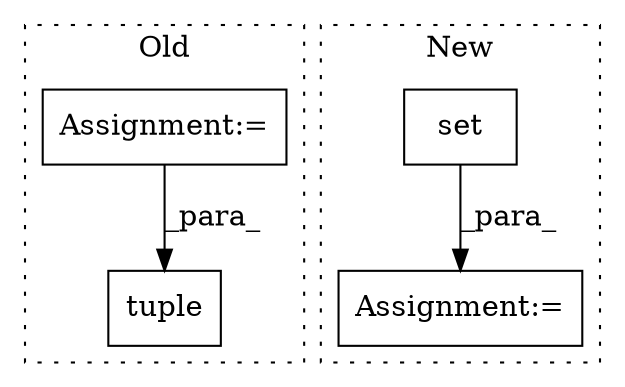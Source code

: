 digraph G {
subgraph cluster0 {
1 [label="tuple" a="32" s="4814,4826" l="6,1" shape="box"];
3 [label="Assignment:=" a="7" s="4473" l="12" shape="box"];
label = "Old";
style="dotted";
}
subgraph cluster1 {
2 [label="set" a="32" s="4767,4976" l="15,-5" shape="box"];
4 [label="Assignment:=" a="7" s="4766" l="1" shape="box"];
label = "New";
style="dotted";
}
2 -> 4 [label="_para_"];
3 -> 1 [label="_para_"];
}